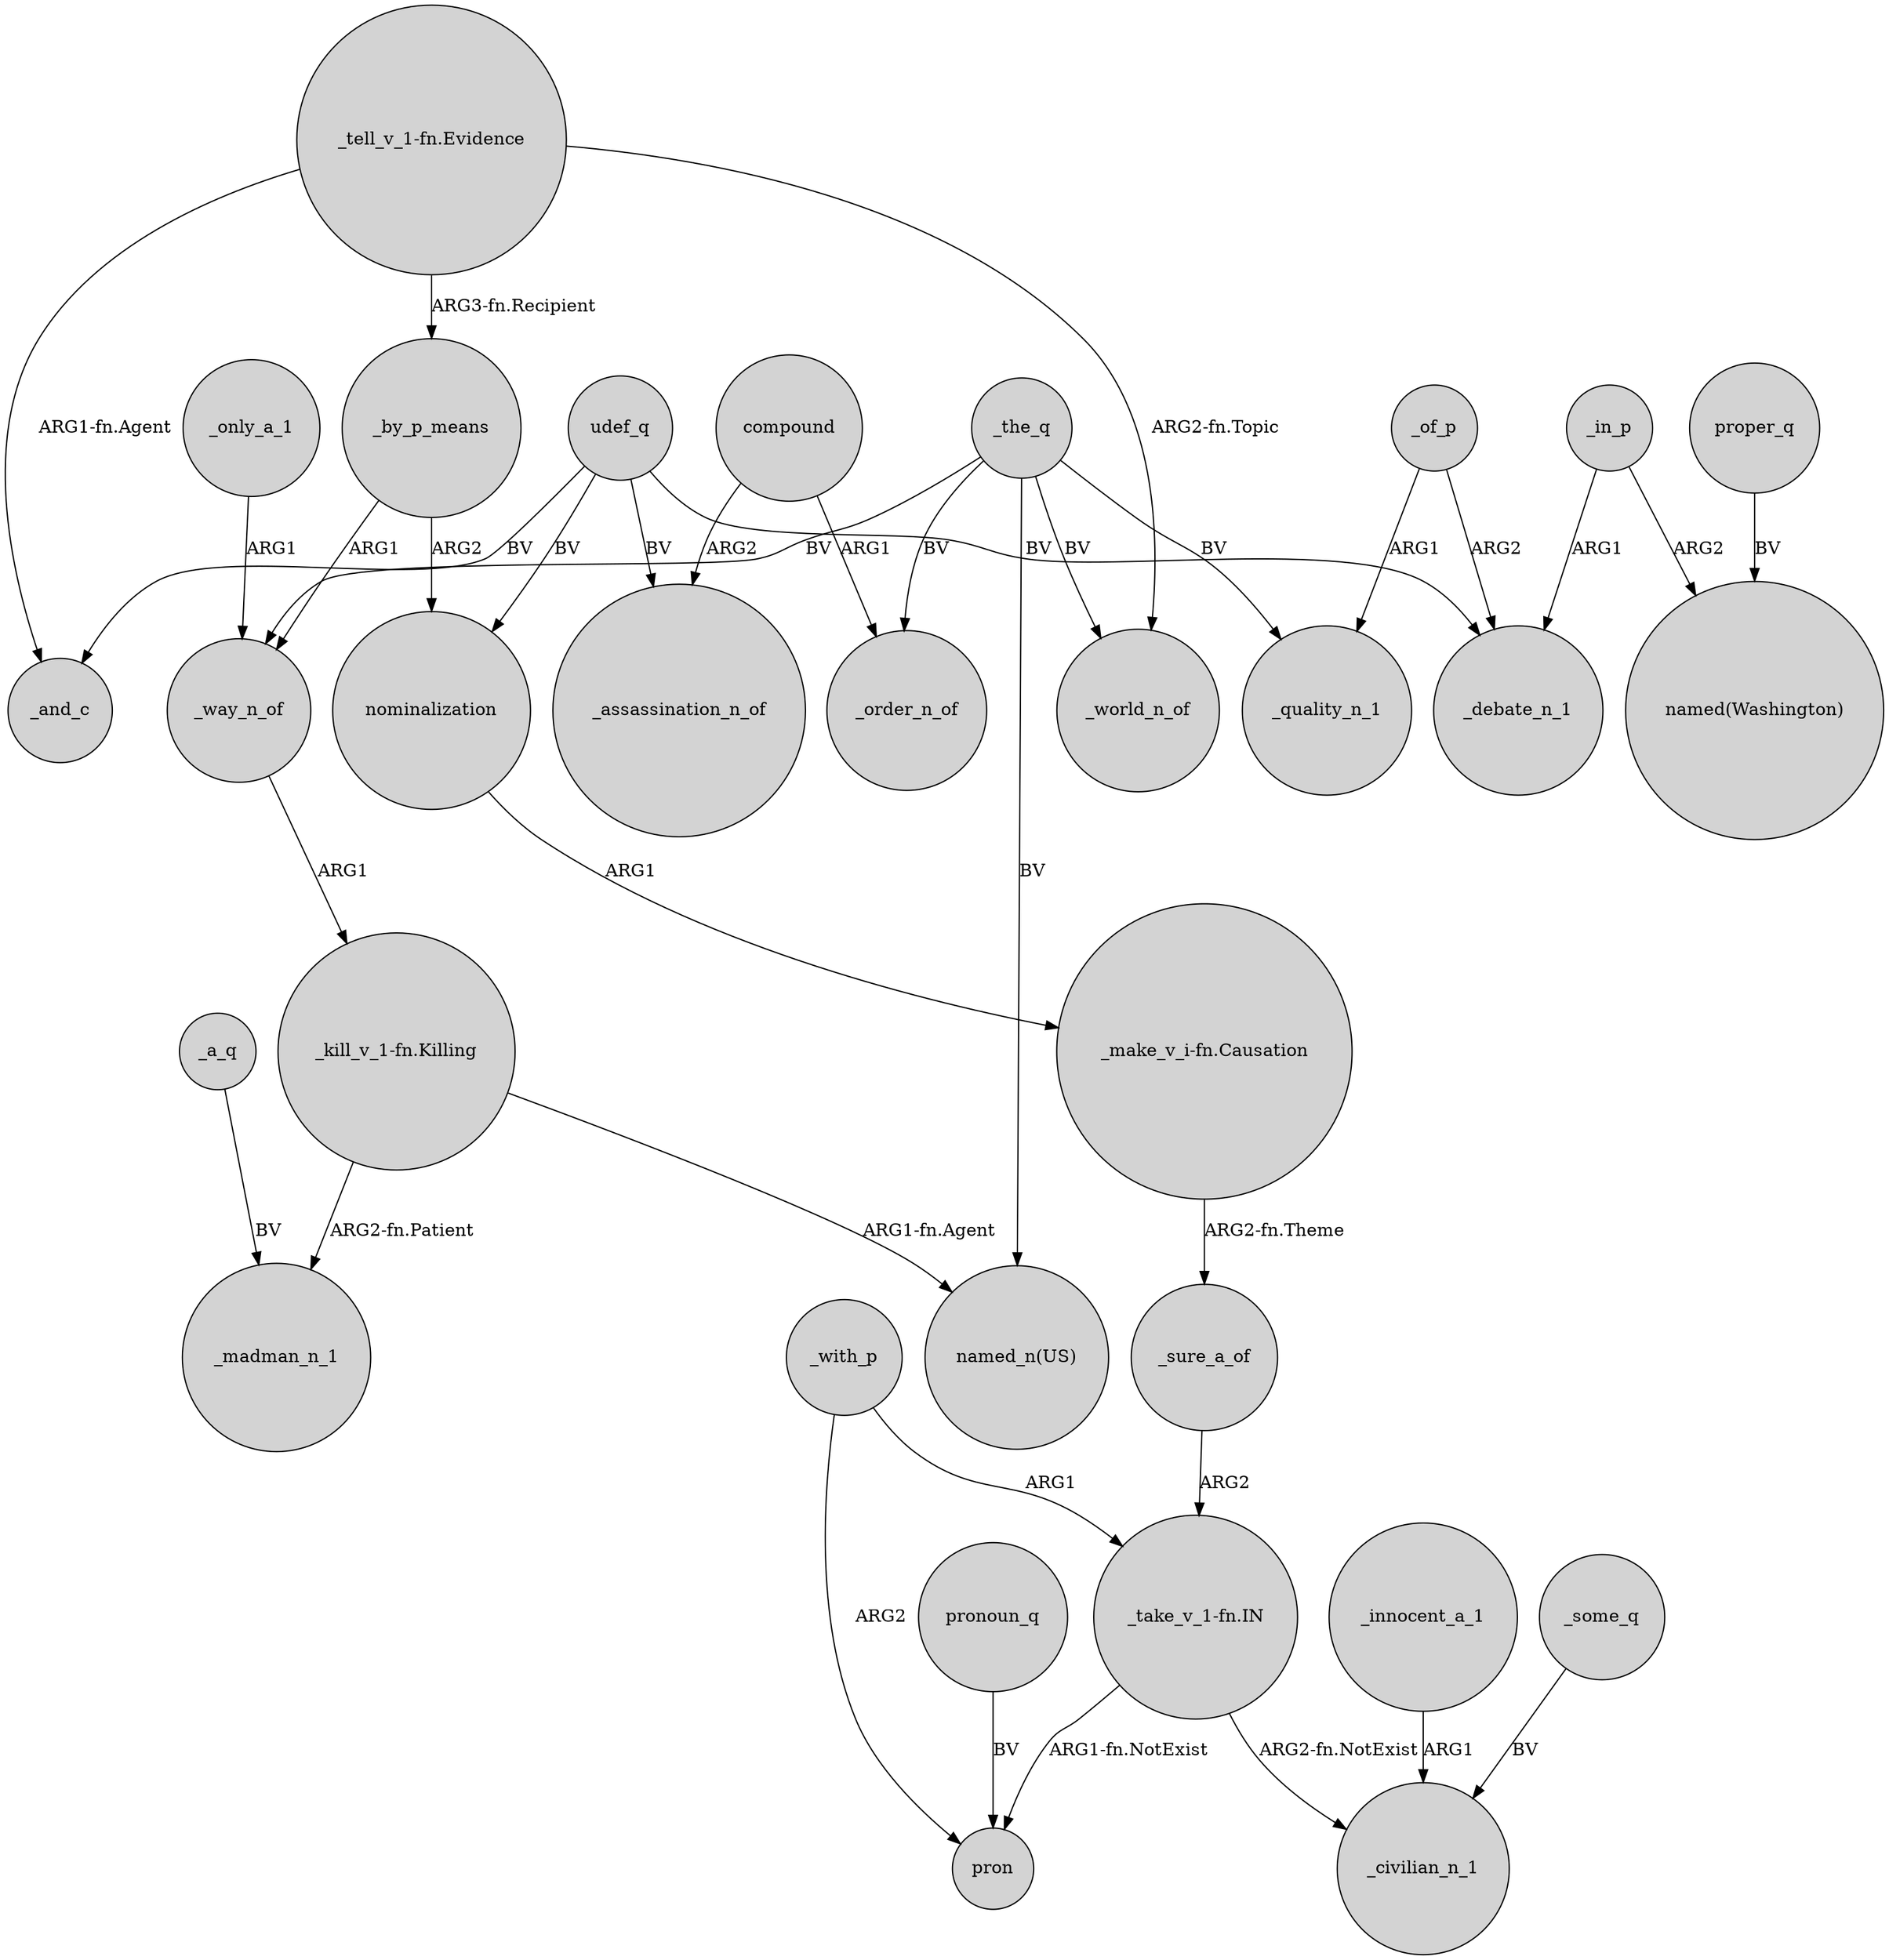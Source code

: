 digraph {
	node [shape=circle style=filled]
	"_tell_v_1-fn.Evidence" -> _and_c [label="ARG1-fn.Agent"]
	"_make_v_i-fn.Causation" -> _sure_a_of [label="ARG2-fn.Theme"]
	"_kill_v_1-fn.Killing" -> _madman_n_1 [label="ARG2-fn.Patient"]
	_sure_a_of -> "_take_v_1-fn.IN" [label=ARG2]
	_by_p_means -> nominalization [label=ARG2]
	_with_p -> "_take_v_1-fn.IN" [label=ARG1]
	_the_q -> _way_n_of [label=BV]
	_by_p_means -> _way_n_of [label=ARG1]
	_a_q -> _madman_n_1 [label=BV]
	"_kill_v_1-fn.Killing" -> "named_n(US)" [label="ARG1-fn.Agent"]
	_the_q -> _order_n_of [label=BV]
	udef_q -> _debate_n_1 [label=BV]
	_the_q -> _quality_n_1 [label=BV]
	_the_q -> "named_n(US)" [label=BV]
	nominalization -> "_make_v_i-fn.Causation" [label=ARG1]
	proper_q -> "named(Washington)" [label=BV]
	udef_q -> _assassination_n_of [label=BV]
	_of_p -> _debate_n_1 [label=ARG2]
	pronoun_q -> pron [label=BV]
	"_tell_v_1-fn.Evidence" -> _by_p_means [label="ARG3-fn.Recipient"]
	_innocent_a_1 -> _civilian_n_1 [label=ARG1]
	_in_p -> _debate_n_1 [label=ARG1]
	compound -> _order_n_of [label=ARG1]
	udef_q -> nominalization [label=BV]
	"_take_v_1-fn.IN" -> _civilian_n_1 [label="ARG2-fn.NotExist"]
	_of_p -> _quality_n_1 [label=ARG1]
	"_tell_v_1-fn.Evidence" -> _world_n_of [label="ARG2-fn.Topic"]
	_some_q -> _civilian_n_1 [label=BV]
	"_take_v_1-fn.IN" -> pron [label="ARG1-fn.NotExist"]
	_way_n_of -> "_kill_v_1-fn.Killing" [label=ARG1]
	_in_p -> "named(Washington)" [label=ARG2]
	udef_q -> _and_c [label=BV]
	_with_p -> pron [label=ARG2]
	compound -> _assassination_n_of [label=ARG2]
	_the_q -> _world_n_of [label=BV]
	_only_a_1 -> _way_n_of [label=ARG1]
}
